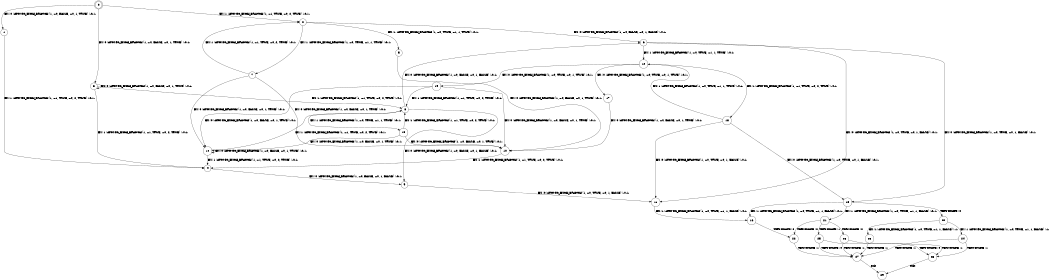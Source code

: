 digraph BCG {
size = "7, 10.5";
center = TRUE;
node [shape = circle];
0 [peripheries = 2];
0 -> 1 [label = "EX !0 !ATOMIC_EXCH_BRANCH (1, +0, FALSE, +0, 1, TRUE) !:0:1:"];
0 -> 2 [label = "EX !1 !ATOMIC_EXCH_BRANCH (1, +1, TRUE, +0, 2, TRUE) !:0:1:"];
0 -> 3 [label = "EX !0 !ATOMIC_EXCH_BRANCH (1, +0, FALSE, +0, 1, TRUE) !:0:1:"];
1 -> 4 [label = "EX !1 !ATOMIC_EXCH_BRANCH (1, +1, TRUE, +0, 2, TRUE) !:0:1:"];
2 -> 5 [label = "EX !1 !ATOMIC_EXCH_BRANCH (1, +0, TRUE, +1, 1, TRUE) !:0:1:"];
2 -> 6 [label = "EX !0 !ATOMIC_EXCH_BRANCH (1, +0, FALSE, +0, 1, FALSE) !:0:1:"];
2 -> 7 [label = "EX !1 !ATOMIC_EXCH_BRANCH (1, +0, TRUE, +1, 1, TRUE) !:0:1:"];
3 -> 4 [label = "EX !1 !ATOMIC_EXCH_BRANCH (1, +1, TRUE, +0, 2, TRUE) !:0:1:"];
3 -> 8 [label = "EX !1 !ATOMIC_EXCH_BRANCH (1, +1, TRUE, +0, 2, TRUE) !:0:1:"];
3 -> 3 [label = "EX !0 !ATOMIC_EXCH_BRANCH (1, +0, FALSE, +0, 1, TRUE) !:0:1:"];
4 -> 9 [label = "EX !0 !ATOMIC_EXCH_BRANCH (1, +0, FALSE, +0, 1, FALSE) !:0:1:"];
5 -> 10 [label = "EX !0 !ATOMIC_EXCH_BRANCH (1, +0, FALSE, +0, 1, TRUE) !:0:1:"];
6 -> 11 [label = "EX !0 !ATOMIC_EXCH_BRANCH (1, +0, TRUE, +0, 1, FALSE) !:0:1:"];
6 -> 12 [label = "EX !1 !ATOMIC_EXCH_BRANCH (1, +0, TRUE, +1, 1, TRUE) !:0:1:"];
6 -> 13 [label = "EX !0 !ATOMIC_EXCH_BRANCH (1, +0, TRUE, +0, 1, FALSE) !:0:1:"];
7 -> 10 [label = "EX !0 !ATOMIC_EXCH_BRANCH (1, +0, FALSE, +0, 1, TRUE) !:0:1:"];
7 -> 14 [label = "EX !0 !ATOMIC_EXCH_BRANCH (1, +0, FALSE, +0, 1, TRUE) !:0:1:"];
7 -> 2 [label = "EX !1 !ATOMIC_EXCH_BRANCH (1, +1, TRUE, +0, 2, TRUE) !:0:1:"];
8 -> 9 [label = "EX !0 !ATOMIC_EXCH_BRANCH (1, +0, FALSE, +0, 1, FALSE) !:0:1:"];
8 -> 15 [label = "EX !1 !ATOMIC_EXCH_BRANCH (1, +0, TRUE, +1, 1, TRUE) !:0:1:"];
8 -> 6 [label = "EX !0 !ATOMIC_EXCH_BRANCH (1, +0, FALSE, +0, 1, FALSE) !:0:1:"];
9 -> 11 [label = "EX !0 !ATOMIC_EXCH_BRANCH (1, +0, TRUE, +0, 1, FALSE) !:0:1:"];
10 -> 4 [label = "EX !1 !ATOMIC_EXCH_BRANCH (1, +1, TRUE, +0, 2, TRUE) !:0:1:"];
11 -> 16 [label = "EX !1 !ATOMIC_EXCH_BRANCH (1, +0, TRUE, +1, 1, FALSE) !:0:1:"];
12 -> 17 [label = "EX !0 !ATOMIC_EXCH_BRANCH (1, +0, TRUE, +0, 1, TRUE) !:0:1:"];
12 -> 18 [label = "EX !1 !ATOMIC_EXCH_BRANCH (1, +1, TRUE, +0, 2, TRUE) !:0:1:"];
12 -> 19 [label = "EX !0 !ATOMIC_EXCH_BRANCH (1, +0, TRUE, +0, 1, TRUE) !:0:1:"];
13 -> 16 [label = "EX !1 !ATOMIC_EXCH_BRANCH (1, +0, TRUE, +1, 1, FALSE) !:0:1:"];
13 -> 20 [label = "TERMINATE !0"];
13 -> 21 [label = "EX !1 !ATOMIC_EXCH_BRANCH (1, +0, TRUE, +1, 1, FALSE) !:0:1:"];
14 -> 4 [label = "EX !1 !ATOMIC_EXCH_BRANCH (1, +1, TRUE, +0, 2, TRUE) !:0:1:"];
14 -> 8 [label = "EX !1 !ATOMIC_EXCH_BRANCH (1, +1, TRUE, +0, 2, TRUE) !:0:1:"];
14 -> 14 [label = "EX !0 !ATOMIC_EXCH_BRANCH (1, +0, FALSE, +0, 1, TRUE) !:0:1:"];
15 -> 10 [label = "EX !0 !ATOMIC_EXCH_BRANCH (1, +0, FALSE, +0, 1, TRUE) !:0:1:"];
15 -> 8 [label = "EX !1 !ATOMIC_EXCH_BRANCH (1, +1, TRUE, +0, 2, TRUE) !:0:1:"];
15 -> 14 [label = "EX !0 !ATOMIC_EXCH_BRANCH (1, +0, FALSE, +0, 1, TRUE) !:0:1:"];
16 -> 22 [label = "TERMINATE !0"];
17 -> 10 [label = "EX !0 !ATOMIC_EXCH_BRANCH (1, +0, FALSE, +0, 1, TRUE) !:0:1:"];
18 -> 11 [label = "EX !0 !ATOMIC_EXCH_BRANCH (1, +0, TRUE, +0, 1, FALSE) !:0:1:"];
18 -> 12 [label = "EX !1 !ATOMIC_EXCH_BRANCH (1, +0, TRUE, +1, 1, TRUE) !:0:1:"];
18 -> 13 [label = "EX !0 !ATOMIC_EXCH_BRANCH (1, +0, TRUE, +0, 1, FALSE) !:0:1:"];
19 -> 10 [label = "EX !0 !ATOMIC_EXCH_BRANCH (1, +0, FALSE, +0, 1, TRUE) !:0:1:"];
19 -> 8 [label = "EX !1 !ATOMIC_EXCH_BRANCH (1, +1, TRUE, +0, 2, TRUE) !:0:1:"];
19 -> 14 [label = "EX !0 !ATOMIC_EXCH_BRANCH (1, +0, FALSE, +0, 1, TRUE) !:0:1:"];
20 -> 23 [label = "EX !1 !ATOMIC_EXCH_BRANCH (1, +0, TRUE, +1, 1, FALSE) !:1:"];
20 -> 24 [label = "EX !1 !ATOMIC_EXCH_BRANCH (1, +0, TRUE, +1, 1, FALSE) !:1:"];
21 -> 22 [label = "TERMINATE !0"];
21 -> 25 [label = "TERMINATE !1"];
21 -> 26 [label = "TERMINATE !0"];
22 -> 27 [label = "TERMINATE !1"];
23 -> 27 [label = "TERMINATE !1"];
24 -> 27 [label = "TERMINATE !1"];
24 -> 28 [label = "TERMINATE !1"];
25 -> 27 [label = "TERMINATE !0"];
25 -> 28 [label = "TERMINATE !0"];
26 -> 27 [label = "TERMINATE !1"];
26 -> 28 [label = "TERMINATE !1"];
27 -> 29 [label = "exit"];
28 -> 29 [label = "exit"];
}
